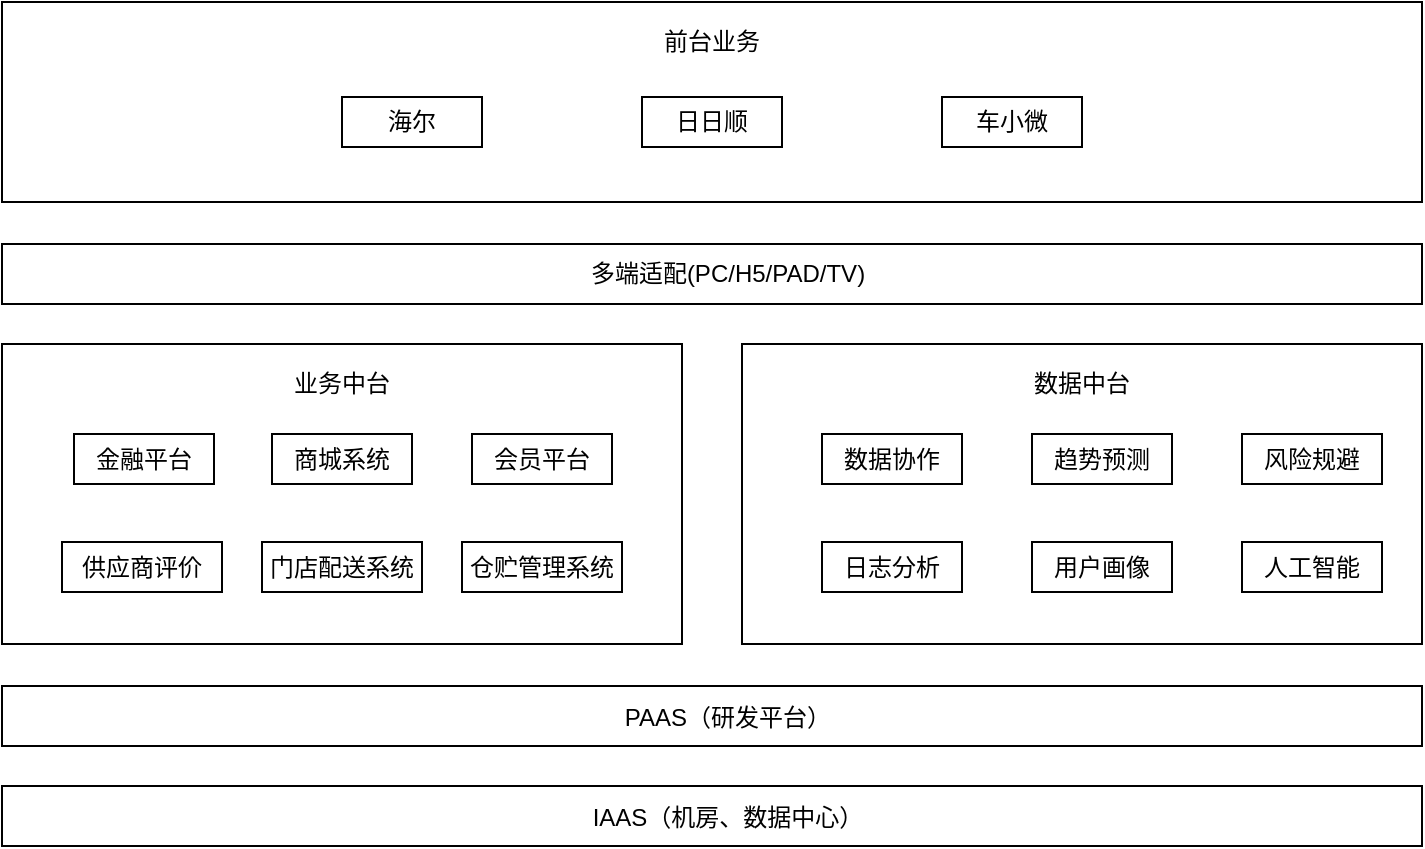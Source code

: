 <mxfile version="11.3.1" type="github" pages="1"><diagram id="Y6tTRYtsbHOTUgFSEDFm" name="第 1 页"><mxGraphModel dx="946" dy="590" grid="1" gridSize="10" guides="1" tooltips="1" connect="1" arrows="1" fold="1" page="1" pageScale="1" pageWidth="826" pageHeight="1169" math="0" shadow="0"><root><mxCell id="0"/><mxCell id="1" parent="0"/><mxCell id="UKIGuLHINSC2vppwHhPj-1" value="" style="rounded=0;whiteSpace=wrap;html=1;" vertex="1" parent="1"><mxGeometry x="50" y="362" width="710" height="30" as="geometry"/></mxCell><mxCell id="UKIGuLHINSC2vppwHhPj-3" value="" style="rounded=0;whiteSpace=wrap;html=1;" vertex="1" parent="1"><mxGeometry x="50" y="20" width="710" height="100" as="geometry"/></mxCell><mxCell id="UKIGuLHINSC2vppwHhPj-2" value="前台业务" style="text;html=1;strokeColor=none;fillColor=none;align=center;verticalAlign=middle;whiteSpace=wrap;rounded=0;" vertex="1" parent="1"><mxGeometry x="360" y="30" width="90" height="20" as="geometry"/></mxCell><mxCell id="UKIGuLHINSC2vppwHhPj-4" value="PAAS（研发平台）" style="text;html=1;strokeColor=none;fillColor=none;align=center;verticalAlign=middle;whiteSpace=wrap;rounded=0;" vertex="1" parent="1"><mxGeometry x="307" y="368" width="212" height="20" as="geometry"/></mxCell><mxCell id="UKIGuLHINSC2vppwHhPj-5" value="" style="rounded=0;whiteSpace=wrap;html=1;" vertex="1" parent="1"><mxGeometry x="50" y="191" width="340" height="150" as="geometry"/></mxCell><mxCell id="UKIGuLHINSC2vppwHhPj-7" value="" style="rounded=0;whiteSpace=wrap;html=1;" vertex="1" parent="1"><mxGeometry x="420" y="191" width="340" height="150" as="geometry"/></mxCell><mxCell id="UKIGuLHINSC2vppwHhPj-6" value="业务中台" style="text;html=1;strokeColor=none;fillColor=none;align=center;verticalAlign=middle;whiteSpace=wrap;rounded=0;" vertex="1" parent="1"><mxGeometry x="175" y="201" width="90" height="20" as="geometry"/></mxCell><mxCell id="UKIGuLHINSC2vppwHhPj-9" style="edgeStyle=orthogonalEdgeStyle;rounded=0;orthogonalLoop=1;jettySize=auto;html=1;exitX=0.5;exitY=1;exitDx=0;exitDy=0;" edge="1" parent="1" source="UKIGuLHINSC2vppwHhPj-3" target="UKIGuLHINSC2vppwHhPj-3"><mxGeometry relative="1" as="geometry"/></mxCell><mxCell id="UKIGuLHINSC2vppwHhPj-10" value="数据中台" style="text;html=1;strokeColor=none;fillColor=none;align=center;verticalAlign=middle;whiteSpace=wrap;rounded=0;" vertex="1" parent="1"><mxGeometry x="545" y="201" width="90" height="20" as="geometry"/></mxCell><mxCell id="UKIGuLHINSC2vppwHhPj-12" value="" style="rounded=0;whiteSpace=wrap;html=1;" vertex="1" parent="1"><mxGeometry x="50" y="141" width="710" height="30" as="geometry"/></mxCell><mxCell id="UKIGuLHINSC2vppwHhPj-11" value="多端适配(PC/H5/PAD/TV)" style="text;html=1;strokeColor=none;fillColor=none;align=center;verticalAlign=middle;whiteSpace=wrap;rounded=0;" vertex="1" parent="1"><mxGeometry x="307" y="146" width="212" height="20" as="geometry"/></mxCell><mxCell id="UKIGuLHINSC2vppwHhPj-13" value="" style="rounded=0;whiteSpace=wrap;html=1;" vertex="1" parent="1"><mxGeometry x="50" y="412" width="710" height="30" as="geometry"/></mxCell><mxCell id="UKIGuLHINSC2vppwHhPj-14" value="IAAS（机房、数据中心）" style="text;html=1;strokeColor=none;fillColor=none;align=center;verticalAlign=middle;whiteSpace=wrap;rounded=0;" vertex="1" parent="1"><mxGeometry x="307" y="418" width="212" height="20" as="geometry"/></mxCell><mxCell id="UKIGuLHINSC2vppwHhPj-15" value="海尔" style="rounded=0;whiteSpace=wrap;html=1;" vertex="1" parent="1"><mxGeometry x="220" y="67.5" width="70" height="25" as="geometry"/></mxCell><mxCell id="UKIGuLHINSC2vppwHhPj-22" value="日日顺" style="rounded=0;whiteSpace=wrap;html=1;" vertex="1" parent="1"><mxGeometry x="370" y="67.5" width="70" height="25" as="geometry"/></mxCell><mxCell id="UKIGuLHINSC2vppwHhPj-24" value="车小微" style="rounded=0;whiteSpace=wrap;html=1;" vertex="1" parent="1"><mxGeometry x="520" y="67.5" width="70" height="25" as="geometry"/></mxCell><mxCell id="UKIGuLHINSC2vppwHhPj-27" value="商城系统" style="rounded=0;whiteSpace=wrap;html=1;" vertex="1" parent="1"><mxGeometry x="185" y="236" width="70" height="25" as="geometry"/></mxCell><mxCell id="UKIGuLHINSC2vppwHhPj-28" value="金融平台" style="rounded=0;whiteSpace=wrap;html=1;" vertex="1" parent="1"><mxGeometry x="86" y="236" width="70" height="25" as="geometry"/></mxCell><mxCell id="UKIGuLHINSC2vppwHhPj-29" value="会员平台" style="rounded=0;whiteSpace=wrap;html=1;" vertex="1" parent="1"><mxGeometry x="285" y="236" width="70" height="25" as="geometry"/></mxCell><mxCell id="UKIGuLHINSC2vppwHhPj-30" value="仓贮管理系统" style="rounded=0;whiteSpace=wrap;html=1;" vertex="1" parent="1"><mxGeometry x="280" y="290" width="80" height="25" as="geometry"/></mxCell><mxCell id="UKIGuLHINSC2vppwHhPj-32" value="门店配送系统" style="rounded=0;whiteSpace=wrap;html=1;" vertex="1" parent="1"><mxGeometry x="180" y="290" width="80" height="25" as="geometry"/></mxCell><mxCell id="UKIGuLHINSC2vppwHhPj-34" value="供应商评价" style="rounded=0;whiteSpace=wrap;html=1;" vertex="1" parent="1"><mxGeometry x="80" y="290" width="80" height="25" as="geometry"/></mxCell><mxCell id="UKIGuLHINSC2vppwHhPj-36" value="数据协作" style="rounded=0;whiteSpace=wrap;html=1;" vertex="1" parent="1"><mxGeometry x="460" y="236" width="70" height="25" as="geometry"/></mxCell><mxCell id="UKIGuLHINSC2vppwHhPj-37" value="趋势预测" style="rounded=0;whiteSpace=wrap;html=1;" vertex="1" parent="1"><mxGeometry x="565" y="236" width="70" height="25" as="geometry"/></mxCell><mxCell id="UKIGuLHINSC2vppwHhPj-39" value="日志分析" style="rounded=0;whiteSpace=wrap;html=1;" vertex="1" parent="1"><mxGeometry x="460" y="290" width="70" height="25" as="geometry"/></mxCell><mxCell id="UKIGuLHINSC2vppwHhPj-41" value="用户画像" style="rounded=0;whiteSpace=wrap;html=1;" vertex="1" parent="1"><mxGeometry x="565" y="290" width="70" height="25" as="geometry"/></mxCell><mxCell id="UKIGuLHINSC2vppwHhPj-43" value="风险规避" style="rounded=0;whiteSpace=wrap;html=1;" vertex="1" parent="1"><mxGeometry x="670" y="236" width="70" height="25" as="geometry"/></mxCell><mxCell id="UKIGuLHINSC2vppwHhPj-44" value="人工智能" style="rounded=0;whiteSpace=wrap;html=1;" vertex="1" parent="1"><mxGeometry x="670" y="290" width="70" height="25" as="geometry"/></mxCell></root></mxGraphModel></diagram></mxfile>